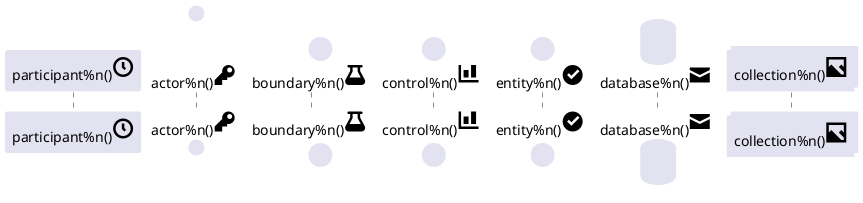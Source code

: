 {
  "sha1": "3nlfx8w7h47ibxjh2joy03nax505cbt",
  "insertion": {
    "when": "2024-05-30T20:48:20.302Z",
    "url": "https://forum.plantuml.net/10348/cannot-remove-shadow-sequence-diagrams-kind-participants",
    "user": "plantuml@gmail.com"
  }
}
@startuml
skinparam participant {
  Bordercolor none
  
  Shadowing false
}

skinparam actor {
  Bordercolor none
  
  Shadowing false
}

skinparam boundary {
  Bordercolor none
  
  Shadowing false
}

skinparam control {
  Bordercolor none
  
  Shadowing false
}

skinparam entity {
  Bordercolor none
  
  Shadowing false
}

skinparam database {
  Bordercolor none
  
  Shadowing false
}

skinparam collections {
  Bordercolor none
  
  Shadowing false
}

participant "participant%n()<size:30><&clock>" as participant
actor "actor%n()<size:30><&key>" as actor
boundary "boundary%n()<size:30><&beaker>" as boundary
control "control%n()<size:30><&bar-chart>" as control
entity "entity%n()<size:30><&circle-check>" as entity
database "database%n()<size:30><&envelope-closed>" as database
collections "collection%n()<size:30><&image>" as collections
@enduml
